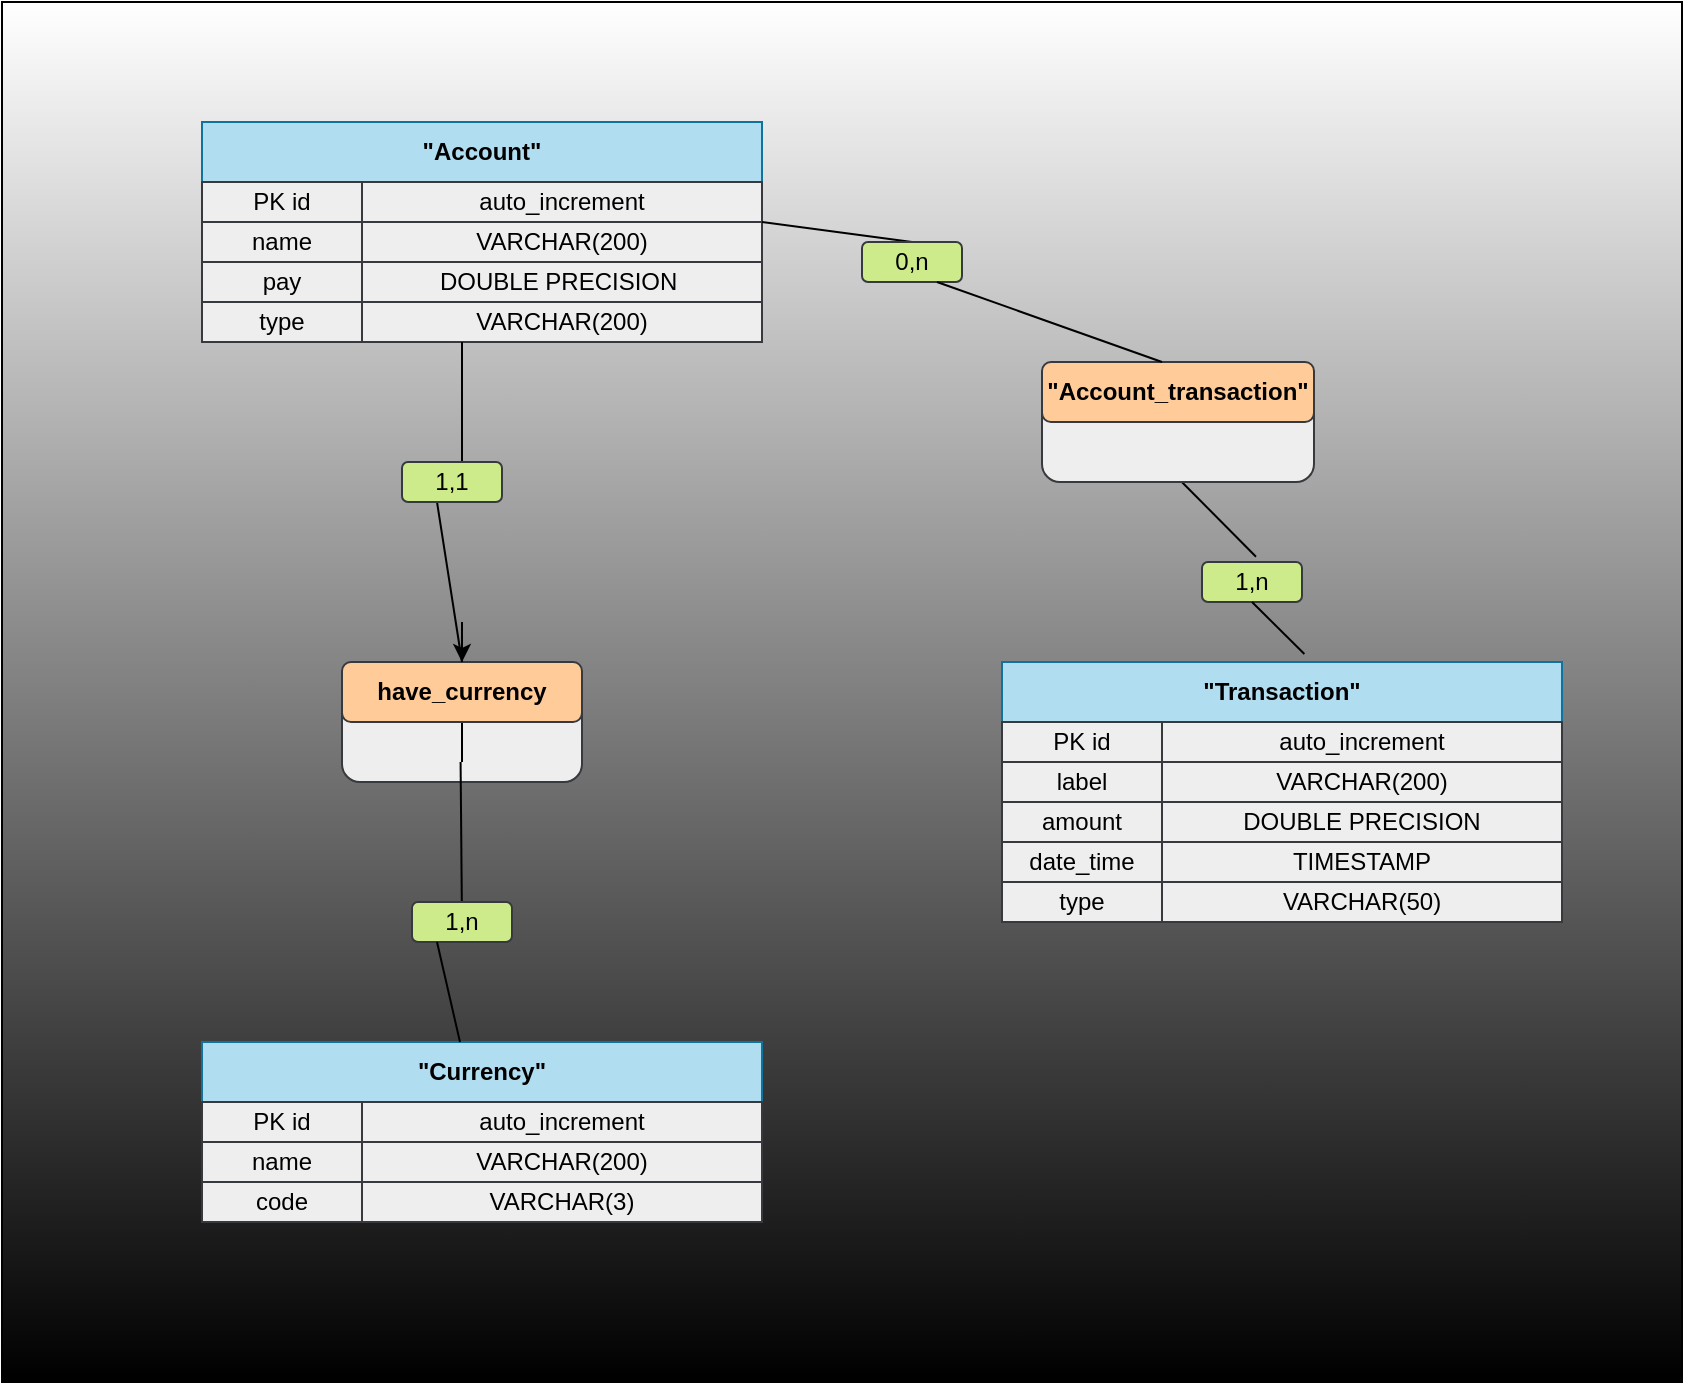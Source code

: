 <mxfile version="20.5.3" type="embed"><diagram id="klve4vLmoIl6vPzZLQtd" name="Page-1"><mxGraphModel dx="1546" dy="1586" grid="1" gridSize="10" guides="1" tooltips="1" connect="1" arrows="1" fold="1" page="1" pageScale="1" pageWidth="850" pageHeight="1100" math="0" shadow="0"><root><mxCell id="0"/><mxCell id="1" parent="0"/><mxCell id="75" value="&lt;span style=&quot;color: rgba(0, 0, 0, 0); font-family: monospace; font-size: 0px; text-align: start;&quot;&gt;%3CmxGraphModel%3E%3Croot%3E%3CmxCell%20id%3D%220%22%2F%3E%3CmxCell%20id%3D%221%22%20parent%3D%220%22%2F%3E%3CmxCell%20id%3D%222%22%20value%3D%22%22%20style%3D%22rounded%3D0%3BwhiteSpace%3Dwrap%3Bhtml%3D1%3B%22%20vertex%3D%221%22%20parent%3D%221%22%3E%3CmxGeometry%20x%3D%2290%22%20y%3D%22270%22%20width%3D%22160%22%20height%3D%22110%22%20as%3D%22geometry%22%2F%3E%3C%2FmxCell%3E%3CmxCell%20id%3D%223%22%20value%3D%22%26lt%3Bfont%20color%3D%26quot%3B%23000000%26quot%3B%26gt%3B%26lt%3Bb%26gt%3BAccount%26lt%3B%2Fb%26gt%3B%26lt%3B%2Ffont%26gt%3B%22%20style%3D%22rounded%3D0%3BwhiteSpace%3Dwrap%3Bhtml%3D1%3BfillColor%3D%23b1ddf0%3BstrokeColor%3D%2310739e%3B%22%20vertex%3D%221%22%20parent%3D%221%22%3E%3CmxGeometry%20x%3D%2290%22%20y%3D%22270%22%20width%3D%22280%22%20height%3D%2230%22%20as%3D%22geometry%22%2F%3E%3C%2FmxCell%3E%3CmxCell%20id%3D%224%22%20value%3D%22%22%20style%3D%22rounded%3D0%3BwhiteSpace%3Dwrap%3Bhtml%3D1%3BfontColor%3D%23000000%3B%22%20vertex%3D%221%22%20parent%3D%221%22%3E%3CmxGeometry%20x%3D%22170%22%20y%3D%22300%22%20width%3D%22200%22%20height%3D%2280%22%20as%3D%22geometry%22%2F%3E%3C%2FmxCell%3E%3CmxCell%20id%3D%225%22%20value%3D%22%26lt%3Bfont%20color%3D%26quot%3B%23000000%26quot%3B%26gt%3BPK%20id%26lt%3B%2Ffont%26gt%3B%22%20style%3D%22rounded%3D0%3BwhiteSpace%3Dwrap%3Bhtml%3D1%3BfillColor%3D%23eeeeee%3BstrokeColor%3D%2336393d%3B%22%20vertex%3D%221%22%20parent%3D%221%22%3E%3CmxGeometry%20x%3D%2290%22%20y%3D%22300%22%20width%3D%2280%22%20height%3D%2220%22%20as%3D%22geometry%22%2F%3E%3C%2FmxCell%3E%3CmxCell%20id%3D%226%22%20value%3D%22%26lt%3Bfont%20color%3D%26quot%3B%23000000%26quot%3B%26gt%3Bauto_increment%26lt%3B%2Ffont%26gt%3B%22%20style%3D%22rounded%3D0%3BwhiteSpace%3Dwrap%3Bhtml%3D1%3BfillColor%3D%23eeeeee%3BstrokeColor%3D%2336393d%3B%22%20vertex%3D%221%22%20parent%3D%221%22%3E%3CmxGeometry%20x%3D%22170%22%20y%3D%22300%22%20width%3D%22200%22%20height%3D%2220%22%20as%3D%22geometry%22%2F%3E%3C%2FmxCell%3E%3CmxCell%20id%3D%227%22%20value%3D%22%26lt%3Bfont%20color%3D%26quot%3B%23000000%26quot%3B%26gt%3Bname%26lt%3B%2Ffont%26gt%3B%22%20style%3D%22rounded%3D0%3BwhiteSpace%3Dwrap%3Bhtml%3D1%3BfillColor%3D%23eeeeee%3BstrokeColor%3D%2336393d%3B%22%20vertex%3D%221%22%20parent%3D%221%22%3E%3CmxGeometry%20x%3D%2290%22%20y%3D%22320%22%20width%3D%2280%22%20height%3D%2220%22%20as%3D%22geometry%22%2F%3E%3C%2FmxCell%3E%3CmxCell%20id%3D%228%22%20value%3D%22%26lt%3Bfont%20color%3D%26quot%3B%23000000%26quot%3B%26gt%3BVARCHAR(200)%26lt%3B%2Ffont%26gt%3B%22%20style%3D%22rounded%3D0%3BwhiteSpace%3Dwrap%3Bhtml%3D1%3BfillColor%3D%23eeeeee%3BstrokeColor%3D%2336393d%3B%22%20vertex%3D%221%22%20parent%3D%221%22%3E%3CmxGeometry%20x%3D%22170%22%20y%3D%22320%22%20width%3D%22200%22%20height%3D%2220%22%20as%3D%22geometry%22%2F%3E%3C%2FmxCell%3E%3CmxCell%20id%3D%229%22%20value%3D%22%26lt%3Bfont%20color%3D%26quot%3B%23000000%26quot%3B%26gt%3BDOUBLE%20PRECISION%26amp%3Bnbsp%3B%26lt%3B%2Ffont%26gt%3B%22%20style%3D%22rounded%3D0%3BwhiteSpace%3Dwrap%3Bhtml%3D1%3BfillColor%3D%23eeeeee%3BstrokeColor%3D%2336393d%3B%22%20vertex%3D%221%22%20parent%3D%221%22%3E%3CmxGeometry%20x%3D%22170%22%20y%3D%22340%22%20width%3D%22200%22%20height%3D%2220%22%20as%3D%22geometry%22%2F%3E%3C%2FmxCell%3E%3CmxCell%20id%3D%2210%22%20value%3D%22%26lt%3Bfont%20color%3D%26quot%3B%23000000%26quot%3B%26gt%3Bpay%26lt%3B%2Ffont%26gt%3B%22%20style%3D%22rounded%3D0%3BwhiteSpace%3Dwrap%3Bhtml%3D1%3BfillColor%3D%23eeeeee%3BstrokeColor%3D%2336393d%3B%22%20vertex%3D%221%22%20parent%3D%221%22%3E%3CmxGeometry%20x%3D%2290%22%20y%3D%22340%22%20width%3D%2280%22%20height%3D%2220%22%20as%3D%22geometry%22%2F%3E%3C%2FmxCell%3E%3CmxCell%20id%3D%2211%22%20value%3D%22%26lt%3Bfont%20color%3D%26quot%3B%23000000%26quot%3B%26gt%3Btype%26lt%3B%2Ffont%26gt%3B%22%20style%3D%22rounded%3D0%3BwhiteSpace%3Dwrap%3Bhtml%3D1%3BfillColor%3D%23eeeeee%3BstrokeColor%3D%2336393d%3B%22%20vertex%3D%221%22%20parent%3D%221%22%3E%3CmxGeometry%20x%3D%2290%22%20y%3D%22360%22%20width%3D%2280%22%20height%3D%2220%22%20as%3D%22geometry%22%2F%3E%3C%2FmxCell%3E%3CmxCell%20id%3D%2212%22%20value%3D%22%26lt%3Bfont%20color%3D%26quot%3B%23000000%26quot%3B%26gt%3BVARCHAR(200)%26lt%3B%2Ffont%26gt%3B%22%20style%3D%22rounded%3D0%3BwhiteSpace%3Dwrap%3Bhtml%3D1%3BfillColor%3D%23eeeeee%3BstrokeColor%3D%2336393d%3B%22%20vertex%3D%221%22%20parent%3D%221%22%3E%3CmxGeometry%20x%3D%22170%22%20y%3D%22360%22%20width%3D%22200%22%20height%3D%2220%22%20as%3D%22geometry%22%2F%3E%3C%2FmxCell%3E%3CmxCell%20id%3D%2213%22%20value%3D%22%22%20style%3D%22rounded%3D0%3BwhiteSpace%3Dwrap%3Bhtml%3D1%3B%22%20vertex%3D%221%22%20parent%3D%221%22%3E%3CmxGeometry%20x%3D%2290%22%20y%3D%22730%22%20width%3D%22160%22%20height%3D%2290%22%20as%3D%22geometry%22%2F%3E%3C%2FmxCell%3E%3CmxCell%20id%3D%2214%22%20value%3D%22%26lt%3Bfont%20color%3D%26quot%3B%23000000%26quot%3B%26gt%3B%26lt%3Bb%26gt%3Bcurrency%26lt%3B%2Fb%26gt%3B%26lt%3B%2Ffont%26gt%3B%22%20style%3D%22rounded%3D0%3BwhiteSpace%3Dwrap%3Bhtml%3D1%3BfillColor%3D%23b1ddf0%3BstrokeColor%3D%2310739e%3B%22%20vertex%3D%221%22%20parent%3D%221%22%3E%3CmxGeometry%20x%3D%2290%22%20y%3D%22730%22%20width%3D%22280%22%20height%3D%2230%22%20as%3D%22geometry%22%2F%3E%3C%2FmxCell%3E%3CmxCell%20id%3D%2215%22%20value%3D%22%22%20style%3D%22rounded%3D0%3BwhiteSpace%3Dwrap%3Bhtml%3D1%3BfontColor%3D%23000000%3B%22%20vertex%3D%221%22%20parent%3D%221%22%3E%3CmxGeometry%20x%3D%22170%22%20y%3D%22760%22%20width%3D%22200%22%20height%3D%2260%22%20as%3D%22geometry%22%2F%3E%3C%2FmxCell%3E%3CmxCell%20id%3D%2216%22%20value%3D%22%26lt%3Bfont%20color%3D%26quot%3B%23000000%26quot%3B%26gt%3BPK%20id%26lt%3B%2Ffont%26gt%3B%22%20style%3D%22rounded%3D0%3BwhiteSpace%3Dwrap%3Bhtml%3D1%3BfillColor%3D%23eeeeee%3BstrokeColor%3D%2336393d%3B%22%20vertex%3D%221%22%20parent%3D%221%22%3E%3CmxGeometry%20x%3D%2290%22%20y%3D%22760%22%20width%3D%2280%22%20height%3D%2220%22%20as%3D%22geometry%22%2F%3E%3C%2FmxCell%3E%3CmxCell%20id%3D%2217%22%20value%3D%22%26lt%3Bfont%20color%3D%26quot%3B%23000000%26quot%3B%26gt%3Bauto_increment%26lt%3B%2Ffont%26gt%3B%22%20style%3D%22rounded%3D0%3BwhiteSpace%3Dwrap%3Bhtml%3D1%3BfillColor%3D%23eeeeee%3BstrokeColor%3D%2336393d%3B%22%20vertex%3D%221%22%20parent%3D%221%22%3E%3CmxGeometry%20x%3D%22170%22%20y%3D%22760%22%20width%3D%22200%22%20height%3D%2220%22%20as%3D%22geometry%22%2F%3E%3C%2FmxCell%3E%3CmxCell%20id%3D%2218%22%20value%3D%22%26lt%3Bfont%20color%3D%26quot%3B%23000000%26quot%3B%26gt%3Bname%26lt%3B%2Ffont%26gt%3B%22%20style%3D%22rounded%3D0%3BwhiteSpace%3Dwrap%3Bhtml%3D1%3BfillColor%3D%23eeeeee%3BstrokeColor%3D%2336393d%3B%22%20vertex%3D%221%22%20parent%3D%221%22%3E%3CmxGeometry%20x%3D%2290%22%20y%3D%22780%22%20width%3D%2280%22%20height%3D%2220%22%20as%3D%22geometry%22%2F%3E%3C%2FmxCell%3E%3CmxCell%20id%3D%2219%22%20value%3D%22%26lt%3Bfont%20color%3D%26quot%3B%23000000%26quot%3B%26gt%3BVARCHAR(200)%26lt%3B%2Ffont%26gt%3B%22%20style%3D%22rounded%3D0%3BwhiteSpace%3Dwrap%3Bhtml%3D1%3BfillColor%3D%23eeeeee%3BstrokeColor%3D%2336393d%3B%22%20vertex%3D%221%22%20parent%3D%221%22%3E%3CmxGeometry%20x%3D%22170%22%20y%3D%22780%22%20width%3D%22200%22%20height%3D%2220%22%20as%3D%22geometry%22%2F%3E%3C%2FmxCell%3E%3CmxCell%20id%3D%2220%22%20value%3D%22%26lt%3Bfont%20color%3D%26quot%3B%23000000%26quot%3B%26gt%3BVARCHAR(200)%26lt%3B%2Ffont%26gt%3B%22%20style%3D%22rounded%3D0%3BwhiteSpace%3Dwrap%3Bhtml%3D1%3BfillColor%3D%23eeeeee%3BstrokeColor%3D%2336393d%3B%22%20vertex%3D%221%22%20parent%3D%221%22%3E%3CmxGeometry%20x%3D%22170%22%20y%3D%22800%22%20width%3D%22200%22%20height%3D%2220%22%20as%3D%22geometry%22%2F%3E%3C%2FmxCell%3E%3CmxCell%20id%3D%2221%22%20value%3D%22%26lt%3Bfont%20color%3D%26quot%3B%23000000%26quot%3B%26gt%3Bcode%26lt%3B%2Ffont%26gt%3B%22%20style%3D%22rounded%3D0%3BwhiteSpace%3Dwrap%3Bhtml%3D1%3BfillColor%3D%23eeeeee%3BstrokeColor%3D%2336393d%3B%22%20vertex%3D%221%22%20parent%3D%221%22%3E%3CmxGeometry%20x%3D%2290%22%20y%3D%22800%22%20width%3D%2280%22%20height%3D%2220%22%20as%3D%22geometry%22%2F%3E%3C%2FmxCell%3E%3CmxCell%20id%3D%2222%22%20value%3D%22%22%20style%3D%22rounded%3D0%3BwhiteSpace%3Dwrap%3Bhtml%3D1%3B%22%20vertex%3D%221%22%20parent%3D%221%22%3E%3CmxGeometry%20x%3D%22490%22%20y%3D%22540%22%20width%3D%22160%22%20height%3D%2290%22%20as%3D%22geometry%22%2F%3E%3C%2FmxCell%3E%3CmxCell%20id%3D%2223%22%20value%3D%22%26lt%3Bfont%20color%3D%26quot%3B%23000000%26quot%3B%26gt%3B%26lt%3Bb%26gt%3Btransaction%26lt%3B%2Fb%26gt%3B%26lt%3B%2Ffont%26gt%3B%22%20style%3D%22rounded%3D0%3BwhiteSpace%3Dwrap%3Bhtml%3D1%3BfillColor%3D%23b1ddf0%3BstrokeColor%3D%2310739e%3B%22%20vertex%3D%221%22%20parent%3D%221%22%3E%3CmxGeometry%20x%3D%22490%22%20y%3D%22540%22%20width%3D%22280%22%20height%3D%2230%22%20as%3D%22geometry%22%2F%3E%3C%2FmxCell%3E%3CmxCell%20id%3D%2224%22%20value%3D%22%22%20style%3D%22rounded%3D0%3BwhiteSpace%3Dwrap%3Bhtml%3D1%3BfontColor%3D%23000000%3B%22%20vertex%3D%221%22%20parent%3D%221%22%3E%3CmxGeometry%20x%3D%22570%22%20y%3D%22570%22%20width%3D%22200%22%20height%3D%2260%22%20as%3D%22geometry%22%2F%3E%3C%2FmxCell%3E%3CmxCell%20id%3D%2225%22%20value%3D%22%26lt%3Bfont%20color%3D%26quot%3B%23000000%26quot%3B%26gt%3BPK%20id%26lt%3B%2Ffont%26gt%3B%22%20style%3D%22rounded%3D0%3BwhiteSpace%3Dwrap%3Bhtml%3D1%3BfillColor%3D%23eeeeee%3BstrokeColor%3D%2336393d%3B%22%20vertex%3D%221%22%20parent%3D%221%22%3E%3CmxGeometry%20x%3D%22490%22%20y%3D%22570%22%20width%3D%2280%22%20height%3D%2220%22%20as%3D%22geometry%22%2F%3E%3C%2FmxCell%3E%3CmxCell%20id%3D%2226%22%20value%3D%22%26lt%3Bfont%20color%3D%26quot%3B%23000000%26quot%3B%26gt%3Bauto_increment%26lt%3B%2Ffont%26gt%3B%22%20style%3D%22rounded%3D0%3BwhiteSpace%3Dwrap%3Bhtml%3D1%3BfillColor%3D%23eeeeee%3BstrokeColor%3D%2336393d%3B%22%20vertex%3D%221%22%20parent%3D%221%22%3E%3CmxGeometry%20x%3D%22570%22%20y%3D%22570%22%20width%3D%22200%22%20height%3D%2220%22%20as%3D%22geometry%22%2F%3E%3C%2FmxCell%3E%3CmxCell%20id%3D%2227%22%20value%3D%22%26lt%3Bfont%20color%3D%26quot%3B%23000000%26quot%3B%26gt%3Blabel%26lt%3B%2Ffont%26gt%3B%22%20style%3D%22rounded%3D0%3BwhiteSpace%3Dwrap%3Bhtml%3D1%3BfillColor%3D%23eeeeee%3BstrokeColor%3D%2336393d%3B%22%20vertex%3D%221%22%20parent%3D%221%22%3E%3CmxGeometry%20x%3D%22490%22%20y%3D%22590%22%20width%3D%2280%22%20height%3D%2220%22%20as%3D%22geometry%22%2F%3E%3C%2FmxCell%3E%3CmxCell%20id%3D%2228%22%20value%3D%22%26lt%3Bfont%20color%3D%26quot%3B%23000000%26quot%3B%26gt%3BVARCHAR(200)%26lt%3B%2Ffont%26gt%3B%22%20style%3D%22rounded%3D0%3BwhiteSpace%3Dwrap%3Bhtml%3D1%3BfillColor%3D%23eeeeee%3BstrokeColor%3D%2336393d%3B%22%20vertex%3D%221%22%20parent%3D%221%22%3E%3CmxGeometry%20x%3D%22570%22%20y%3D%22590%22%20width%3D%22200%22%20height%3D%2220%22%20as%3D%22geometry%22%2F%3E%3C%2FmxCell%3E%3CmxCell%20id%3D%2229%22%20value%3D%22%26lt%3Bfont%20color%3D%26quot%3B%23000000%26quot%3B%26gt%3BDOUBLE%20PRECISION%26lt%3B%2Ffont%26gt%3B%22%20style%3D%22rounded%3D0%3BwhiteSpace%3Dwrap%3Bhtml%3D1%3BfillColor%3D%23eeeeee%3BstrokeColor%3D%2336393d%3B%22%20vertex%3D%221%22%20parent%3D%221%22%3E%3CmxGeometry%20x%3D%22570%22%20y%3D%22610%22%20width%3D%22200%22%20height%3D%2220%22%20as%3D%22geometry%22%2F%3E%3C%2FmxCell%3E%3CmxCell%20id%3D%2230%22%20value%3D%22%26lt%3Bfont%20color%3D%26quot%3B%23000000%26quot%3B%26gt%3Bamount%26lt%3B%2Ffont%26gt%3B%22%20style%3D%22rounded%3D0%3BwhiteSpace%3Dwrap%3Bhtml%3D1%3BfillColor%3D%23eeeeee%3BstrokeColor%3D%2336393d%3B%22%20vertex%3D%221%22%20parent%3D%221%22%3E%3CmxGeometry%20x%3D%22490%22%20y%3D%22610%22%20width%3D%2280%22%20height%3D%2220%22%20as%3D%22geometry%22%2F%3E%3C%2FmxCell%3E%3CmxCell%20id%3D%2231%22%20value%3D%22%26lt%3Bfont%20color%3D%26quot%3B%23000000%26quot%3B%26gt%3Bdate%26lt%3B%2Ffont%26gt%3B%22%20style%3D%22rounded%3D0%3BwhiteSpace%3Dwrap%3Bhtml%3D1%3BfillColor%3D%23eeeeee%3BstrokeColor%3D%2336393d%3B%22%20vertex%3D%221%22%20parent%3D%221%22%3E%3CmxGeometry%20x%3D%22490%22%20y%3D%22630%22%20width%3D%2280%22%20height%3D%2220%22%20as%3D%22geometry%22%2F%3E%3C%2FmxCell%3E%3CmxCell%20id%3D%2232%22%20value%3D%22%26lt%3Bfont%20color%3D%26quot%3B%23000000%26quot%3B%26gt%3BTIMESTAMP%26lt%3B%2Ffont%26gt%3B%22%20style%3D%22rounded%3D0%3BwhiteSpace%3Dwrap%3Bhtml%3D1%3BfillColor%3D%23eeeeee%3BstrokeColor%3D%2336393d%3B%22%20vertex%3D%221%22%20parent%3D%221%22%3E%3CmxGeometry%20x%3D%22570%22%20y%3D%22630%22%20width%3D%22200%22%20height%3D%2220%22%20as%3D%22geometry%22%2F%3E%3C%2FmxCell%3E%3CmxCell%20id%3D%2233%22%20value%3D%22%26lt%3Bfont%20color%3D%26quot%3B%23000000%26quot%3B%26gt%3Btype%26lt%3B%2Ffont%26gt%3B%22%20style%3D%22rounded%3D0%3BwhiteSpace%3Dwrap%3Bhtml%3D1%3BfillColor%3D%23eeeeee%3BstrokeColor%3D%2336393d%3B%22%20vertex%3D%221%22%20parent%3D%221%22%3E%3CmxGeometry%20x%3D%22490%22%20y%3D%22650%22%20width%3D%2280%22%20height%3D%2220%22%20as%3D%22geometry%22%2F%3E%3C%2FmxCell%3E%3CmxCell%20id%3D%2234%22%20value%3D%22%26lt%3Bfont%20color%3D%26quot%3B%23000000%26quot%3B%26gt%3BVARCHAR(50)%26lt%3B%2Ffont%26gt%3B%22%20style%3D%22rounded%3D0%3BwhiteSpace%3Dwrap%3Bhtml%3D1%3BfillColor%3D%23eeeeee%3BstrokeColor%3D%2336393d%3B%22%20vertex%3D%221%22%20parent%3D%221%22%3E%3CmxGeometry%20x%3D%22570%22%20y%3D%22650%22%20width%3D%22200%22%20height%3D%2220%22%20as%3D%22geometry%22%2F%3E%3C%2FmxCell%3E%3CmxCell%20id%3D%2235%22%20value%3D%22%22%20style%3D%22rounded%3D1%3BwhiteSpace%3Dwrap%3Bhtml%3D1%3BfillColor%3D%23eeeeee%3BstrokeColor%3D%2336393d%3B%22%20vertex%3D%221%22%20parent%3D%221%22%3E%3CmxGeometry%20x%3D%22160%22%20y%3D%22540%22%20width%3D%22120%22%20height%3D%2260%22%20as%3D%22geometry%22%2F%3E%3C%2FmxCell%3E%3CmxCell%20id%3D%2236%22%20style%3D%22edgeStyle%3DorthogonalEdgeStyle%3Brounded%3D0%3BorthogonalLoop%3D1%3BjettySize%3Dauto%3Bhtml%3D1%3BfontColor%3D%23000000%3B%22%20edge%3D%221%22%20source%3D%2237%22%20target%3D%2235%22%20parent%3D%221%22%3E%3CmxGeometry%20relative%3D%221%22%20as%3D%22geometry%22%2F%3E%3C%2FmxCell%3E%3CmxCell%20id%3D%2237%22%20value%3D%22%26lt%3Bfont%20color%3D%26quot%3B%23000000%26quot%3B%26gt%3B%26lt%3Bb%26gt%3Bhave_currency%26lt%3B%2Fb%26gt%3B%26lt%3B%2Ffont%26gt%3B%22%20style%3D%22rounded%3D1%3BwhiteSpace%3Dwrap%3Bhtml%3D1%3BfillColor%3D%23ffcc99%3BstrokeColor%3D%2336393d%3B%22%20vertex%3D%221%22%20parent%3D%221%22%3E%3CmxGeometry%20x%3D%22160%22%20y%3D%22540%22%20width%3D%22120%22%20height%3D%2230%22%20as%3D%22geometry%22%2F%3E%3C%2FmxCell%3E%3CmxCell%20id%3D%2238%22%20value%3D%22%22%20style%3D%22endArrow%3Dnone%3Bhtml%3D1%3Brounded%3D0%3BfontColor%3D%23000000%3BentryX%3D0.25%3BentryY%3D1%3BentryDx%3D0%3BentryDy%3D0%3BexitX%3D0.5%3BexitY%3D0%3BexitDx%3D0%3BexitDy%3D0%3BstartArrow%3Dnone%3B%22%20edge%3D%221%22%20target%3D%2212%22%20parent%3D%221%22%3E%3CmxGeometry%20width%3D%2250%22%20height%3D%2250%22%20relative%3D%221%22%20as%3D%22geometry%22%3E%3CmxPoint%20x%3D%22220%22%20y%3D%22440%22%20as%3D%22sourcePoint%22%2F%3E%3CmxPoint%20x%3D%22450%22%20y%3D%22540%22%20as%3D%22targetPoint%22%2F%3E%3C%2FmxGeometry%3E%3C%2FmxCell%3E%3CmxCell%20id%3D%2239%22%20value%3D%22%22%20style%3D%22endArrow%3Dnone%3Bhtml%3D1%3Brounded%3D0%3BfontColor%3D%23000000%3BentryX%3D0.25%3BentryY%3D1%3BentryDx%3D0%3BentryDy%3D0%3BstartArrow%3Dnone%3B%22%20edge%3D%221%22%20source%3D%2250%22%20parent%3D%221%22%3E%3CmxGeometry%20width%3D%2250%22%20height%3D%2250%22%20relative%3D%221%22%20as%3D%22geometry%22%3E%3CmxPoint%20x%3D%22219%22%20y%3D%22730%22%20as%3D%22sourcePoint%22%2F%3E%3CmxPoint%20x%3D%22219.29%22%20y%3D%22590%22%20as%3D%22targetPoint%22%2F%3E%3C%2FmxGeometry%3E%3C%2FmxCell%3E%3CmxCell%20id%3D%2240%22%20value%3D%22%22%20style%3D%22endArrow%3Dnone%3Bhtml%3D1%3Brounded%3D0%3BfontColor%3D%23000000%3BentryX%3D1%3BentryY%3D0%3BentryDx%3D0%3BentryDy%3D0%3BexitX%3D0.5%3BexitY%3D0%3BexitDx%3D0%3BexitDy%3D0%3BstartArrow%3Dnone%3B%22%20edge%3D%221%22%20source%3D%2244%22%20target%3D%228%22%20parent%3D%221%22%3E%3CmxGeometry%20width%3D%2250%22%20height%3D%2250%22%20relative%3D%221%22%20as%3D%22geometry%22%3E%3CmxPoint%20x%3D%22570%22%20y%3D%22390%22%20as%3D%22sourcePoint%22%2F%3E%3CmxPoint%20x%3D%22240%22%20y%3D%22400%22%20as%3D%22targetPoint%22%2F%3E%3C%2FmxGeometry%3E%3C%2FmxCell%3E%3CmxCell%20id%3D%2241%22%20value%3D%22%22%20style%3D%22endArrow%3Dnone%3Bhtml%3D1%3Brounded%3D0%3BfontColor%3D%23000000%3BentryX%3D0.5%3BentryY%3D1%3BentryDx%3D0%3BentryDy%3D0%3BexitX%3D0.54%3BexitY%3D-0.133%3BexitDx%3D0%3BexitDy%3D0%3BexitPerimeter%3D0%3BstartArrow%3Dnone%3B%22%20edge%3D%221%22%20source%3D%2246%22%20parent%3D%221%22%3E%3CmxGeometry%20width%3D%2250%22%20height%3D%2250%22%20relative%3D%221%22%20as%3D%22geometry%22%3E%3CmxPoint%20x%3D%22250%22%20y%3D%22570%22%20as%3D%22sourcePoint%22%2F%3E%3CmxPoint%20x%3D%22570%22%20y%3D%22440%22%20as%3D%22targetPoint%22%2F%3E%3C%2FmxGeometry%3E%3C%2FmxCell%3E%3CmxCell%20id%3D%2242%22%20value%3D%22%22%20style%3D%22rounded%3D1%3BwhiteSpace%3Dwrap%3Bhtml%3D1%3BfillColor%3D%23eeeeee%3BstrokeColor%3D%2336393d%3B%22%20vertex%3D%221%22%20parent%3D%221%22%3E%3CmxGeometry%20x%3D%22510%22%20y%3D%22390%22%20width%3D%22120%22%20height%3D%2260%22%20as%3D%22geometry%22%2F%3E%3C%2FmxCell%3E%3CmxCell%20id%3D%2243%22%20value%3D%22%26lt%3Bfont%20color%3D%26quot%3B%23000000%26quot%3B%26gt%3B%26lt%3Bb%26gt%3Bdo_transaction%26lt%3B%2Fb%26gt%3B%26lt%3B%2Ffont%26gt%3B%22%20style%3D%22rounded%3D1%3BwhiteSpace%3Dwrap%3Bhtml%3D1%3BfillColor%3D%23ffcc99%3BstrokeColor%3D%2336393d%3B%22%20vertex%3D%221%22%20parent%3D%221%22%3E%3CmxGeometry%20x%3D%22510%22%20y%3D%22390%22%20width%3D%22120%22%20height%3D%2230%22%20as%3D%22geometry%22%2F%3E%3C%2FmxCell%3E%3CmxCell%20id%3D%2244%22%20value%3D%22%26lt%3Bfont%20color%3D%26quot%3B%23000000%26quot%3B%26gt%3B0%2Cn%26lt%3B%2Ffont%26gt%3B%22%20style%3D%22rounded%3D1%3BwhiteSpace%3Dwrap%3Bhtml%3D1%3BfillColor%3D%23cdeb8b%3BstrokeColor%3D%2336393d%3B%22%20vertex%3D%221%22%20parent%3D%221%22%3E%3CmxGeometry%20x%3D%22420%22%20y%3D%22330%22%20width%3D%2250%22%20height%3D%2220%22%20as%3D%22geometry%22%2F%3E%3C%2FmxCell%3E%3CmxCell%20id%3D%2245%22%20value%3D%22%22%20style%3D%22endArrow%3Dnone%3Bhtml%3D1%3Brounded%3D0%3BfontColor%3D%23000000%3BentryX%3D0.75%3BentryY%3D1%3BentryDx%3D0%3BentryDy%3D0%3BexitX%3D0.5%3BexitY%3D0%3BexitDx%3D0%3BexitDy%3D0%3B%22%20edge%3D%221%22%20target%3D%2244%22%20parent%3D%221%22%3E%3CmxGeometry%20width%3D%2250%22%20height%3D%2250%22%20relative%3D%221%22%20as%3D%22geometry%22%3E%3CmxPoint%20x%3D%22570%22%20y%3D%22390%22%20as%3D%22sourcePoint%22%2F%3E%3CmxPoint%20x%3D%22370%22%20y%3D%22320%22%20as%3D%22targetPoint%22%2F%3E%3C%2FmxGeometry%3E%3C%2FmxCell%3E%3CmxCell%20id%3D%2246%22%20value%3D%22%26lt%3Bfont%20color%3D%26quot%3B%23000000%26quot%3B%26gt%3B1%2Cn%26lt%3B%2Ffont%26gt%3B%22%20style%3D%22rounded%3D1%3BwhiteSpace%3Dwrap%3Bhtml%3D1%3BfillColor%3D%23cdeb8b%3BstrokeColor%3D%2336393d%3B%22%20vertex%3D%221%22%20parent%3D%221%22%3E%3CmxGeometry%20x%3D%22590%22%20y%3D%22490%22%20width%3D%2250%22%20height%3D%2220%22%20as%3D%22geometry%22%2F%3E%3C%2FmxCell%3E%3CmxCell%20id%3D%2247%22%20value%3D%22%22%20style%3D%22endArrow%3Dnone%3Bhtml%3D1%3Brounded%3D0%3BfontColor%3D%23000000%3BentryX%3D0.5%3BentryY%3D1%3BentryDx%3D0%3BentryDy%3D0%3BexitX%3D0.54%3BexitY%3D-0.133%3BexitDx%3D0%3BexitDy%3D0%3BexitPerimeter%3D0%3B%22%20edge%3D%221%22%20source%3D%2223%22%20target%3D%2246%22%20parent%3D%221%22%3E%3CmxGeometry%20width%3D%2250%22%20height%3D%2250%22%20relative%3D%221%22%20as%3D%22geometry%22%3E%3CmxPoint%20x%3D%22641.2%22%20y%3D%22536.01%22%20as%3D%22sourcePoint%22%2F%3E%3CmxPoint%20x%3D%22570%22%20y%3D%22440%22%20as%3D%22targetPoint%22%2F%3E%3C%2FmxGeometry%3E%3C%2FmxCell%3E%3CmxCell%20id%3D%2248%22%20value%3D%22%22%20style%3D%22endArrow%3Dnone%3Bhtml%3D1%3Brounded%3D0%3BfontColor%3D%23000000%3BentryX%3D0.25%3BentryY%3D1%3BentryDx%3D0%3BentryDy%3D0%3BexitX%3D0.5%3BexitY%3D0%3BexitDx%3D0%3BexitDy%3D0%3B%22%20edge%3D%221%22%20source%3D%2237%22%20parent%3D%221%22%3E%3CmxGeometry%20width%3D%2250%22%20height%3D%2250%22%20relative%3D%221%22%20as%3D%22geometry%22%3E%3CmxPoint%20x%3D%22220%22%20y%3D%22540%22%20as%3D%22sourcePoint%22%2F%3E%3CmxPoint%20x%3D%22207.5%22%20y%3D%22460%22%20as%3D%22targetPoint%22%2F%3E%3C%2FmxGeometry%3E%3C%2FmxCell%3E%3CmxCell%20id%3D%2249%22%20value%3D%22%26lt%3Bfont%20color%3D%26quot%3B%23000000%26quot%3B%26gt%3B1%2C1%26lt%3B%2Ffont%26gt%3B%22%20style%3D%22rounded%3D1%3BwhiteSpace%3Dwrap%3Bhtml%3D1%3BfillColor%3D%23cdeb8b%3BstrokeColor%3D%2336393d%3B%22%20vertex%3D%221%22%20parent%3D%221%22%3E%3CmxGeometry%20x%3D%22190%22%20y%3D%22440%22%20width%3D%2250%22%20height%3D%2220%22%20as%3D%22geometry%22%2F%3E%3C%2FmxCell%3E%3CmxCell%20id%3D%2250%22%20value%3D%22%26lt%3Bfont%20color%3D%26quot%3B%23000000%26quot%3B%26gt%3B1%2Cn%26lt%3B%2Ffont%26gt%3B%22%20style%3D%22rounded%3D1%3BwhiteSpace%3Dwrap%3Bhtml%3D1%3BfillColor%3D%23cdeb8b%3BstrokeColor%3D%2336393d%3B%22%20vertex%3D%221%22%20parent%3D%221%22%3E%3CmxGeometry%20x%3D%22195%22%20y%3D%22660%22%20width%3D%2250%22%20height%3D%2220%22%20as%3D%22geometry%22%2F%3E%3C%2FmxCell%3E%3CmxCell%20id%3D%2251%22%20value%3D%22%22%20style%3D%22endArrow%3Dnone%3Bhtml%3D1%3Brounded%3D0%3BfontColor%3D%23000000%3BentryX%3D0.25%3BentryY%3D1%3BentryDx%3D0%3BentryDy%3D0%3B%22%20edge%3D%221%22%20target%3D%2250%22%20parent%3D%221%22%3E%3CmxGeometry%20width%3D%2250%22%20height%3D%2250%22%20relative%3D%221%22%20as%3D%22geometry%22%3E%3CmxPoint%20x%3D%22219%22%20y%3D%22730%22%20as%3D%22sourcePoint%22%2F%3E%3CmxPoint%20x%3D%22219.29%22%20y%3D%22590%22%20as%3D%22targetPoint%22%2F%3E%3C%2FmxGeometry%3E%3C%2FmxCell%3E%3C%2Froot%3E%3C%2FmxGraphModel%3E&lt;/span&gt;" style="rounded=0;whiteSpace=wrap;html=1;fontColor=#000000;gradientColor=default;" parent="1" vertex="1"><mxGeometry x="-836" y="-1010" width="840" height="690" as="geometry"/></mxCell><mxCell id="76" value="" style="rounded=0;whiteSpace=wrap;html=1;" parent="1" vertex="1"><mxGeometry x="-736" y="-950" width="160" height="110" as="geometry"/></mxCell><mxCell id="77" value="&lt;font color=&quot;#000000&quot;&gt;&lt;b&gt;&quot;Account&quot;&lt;/b&gt;&lt;/font&gt;" style="rounded=0;whiteSpace=wrap;html=1;fillColor=#b1ddf0;strokeColor=#10739e;" parent="1" vertex="1"><mxGeometry x="-736" y="-950" width="280" height="30" as="geometry"/></mxCell><mxCell id="78" value="" style="rounded=0;whiteSpace=wrap;html=1;fontColor=#000000;" parent="1" vertex="1"><mxGeometry x="-656" y="-920" width="200" height="80" as="geometry"/></mxCell><mxCell id="79" value="&lt;font color=&quot;#000000&quot;&gt;PK id&lt;/font&gt;" style="rounded=0;whiteSpace=wrap;html=1;fillColor=#eeeeee;strokeColor=#36393d;" parent="1" vertex="1"><mxGeometry x="-736" y="-920" width="80" height="20" as="geometry"/></mxCell><mxCell id="80" value="&lt;font color=&quot;#000000&quot;&gt;auto_increment&lt;/font&gt;" style="rounded=0;whiteSpace=wrap;html=1;fillColor=#eeeeee;strokeColor=#36393d;" parent="1" vertex="1"><mxGeometry x="-656" y="-920" width="200" height="20" as="geometry"/></mxCell><mxCell id="81" value="&lt;font color=&quot;#000000&quot;&gt;name&lt;/font&gt;" style="rounded=0;whiteSpace=wrap;html=1;fillColor=#eeeeee;strokeColor=#36393d;" parent="1" vertex="1"><mxGeometry x="-736" y="-900" width="80" height="20" as="geometry"/></mxCell><mxCell id="82" value="&lt;font color=&quot;#000000&quot;&gt;VARCHAR(200)&lt;/font&gt;" style="rounded=0;whiteSpace=wrap;html=1;fillColor=#eeeeee;strokeColor=#36393d;" parent="1" vertex="1"><mxGeometry x="-656" y="-900" width="200" height="20" as="geometry"/></mxCell><mxCell id="83" value="&lt;font color=&quot;#000000&quot;&gt;DOUBLE PRECISION&amp;nbsp;&lt;/font&gt;" style="rounded=0;whiteSpace=wrap;html=1;fillColor=#eeeeee;strokeColor=#36393d;" parent="1" vertex="1"><mxGeometry x="-656" y="-880" width="200" height="20" as="geometry"/></mxCell><mxCell id="84" value="&lt;font color=&quot;#000000&quot;&gt;pay&lt;/font&gt;" style="rounded=0;whiteSpace=wrap;html=1;fillColor=#eeeeee;strokeColor=#36393d;" parent="1" vertex="1"><mxGeometry x="-736" y="-880" width="80" height="20" as="geometry"/></mxCell><mxCell id="85" value="&lt;font color=&quot;#000000&quot;&gt;type&lt;/font&gt;" style="rounded=0;whiteSpace=wrap;html=1;fillColor=#eeeeee;strokeColor=#36393d;" parent="1" vertex="1"><mxGeometry x="-736" y="-860" width="80" height="20" as="geometry"/></mxCell><mxCell id="86" value="&lt;font color=&quot;#000000&quot;&gt;VARCHAR(200)&lt;/font&gt;" style="rounded=0;whiteSpace=wrap;html=1;fillColor=#eeeeee;strokeColor=#36393d;" parent="1" vertex="1"><mxGeometry x="-656" y="-860" width="200" height="20" as="geometry"/></mxCell><mxCell id="87" value="" style="rounded=0;whiteSpace=wrap;html=1;" parent="1" vertex="1"><mxGeometry x="-736" y="-490" width="160" height="90" as="geometry"/></mxCell><mxCell id="88" value="&lt;font color=&quot;#000000&quot;&gt;&lt;b&gt;&quot;Currency&quot;&lt;/b&gt;&lt;/font&gt;" style="rounded=0;whiteSpace=wrap;html=1;fillColor=#b1ddf0;strokeColor=#10739e;" parent="1" vertex="1"><mxGeometry x="-736" y="-490" width="280" height="30" as="geometry"/></mxCell><mxCell id="89" value="" style="rounded=0;whiteSpace=wrap;html=1;fontColor=#000000;" parent="1" vertex="1"><mxGeometry x="-656" y="-460" width="200" height="60" as="geometry"/></mxCell><mxCell id="90" value="&lt;font color=&quot;#000000&quot;&gt;PK id&lt;/font&gt;" style="rounded=0;whiteSpace=wrap;html=1;fillColor=#eeeeee;strokeColor=#36393d;" parent="1" vertex="1"><mxGeometry x="-736" y="-460" width="80" height="20" as="geometry"/></mxCell><mxCell id="91" value="&lt;font color=&quot;#000000&quot;&gt;auto_increment&lt;/font&gt;" style="rounded=0;whiteSpace=wrap;html=1;fillColor=#eeeeee;strokeColor=#36393d;" parent="1" vertex="1"><mxGeometry x="-656" y="-460" width="200" height="20" as="geometry"/></mxCell><mxCell id="92" value="&lt;font color=&quot;#000000&quot;&gt;name&lt;/font&gt;" style="rounded=0;whiteSpace=wrap;html=1;fillColor=#eeeeee;strokeColor=#36393d;" parent="1" vertex="1"><mxGeometry x="-736" y="-440" width="80" height="20" as="geometry"/></mxCell><mxCell id="93" value="&lt;font color=&quot;#000000&quot;&gt;VARCHAR(200)&lt;/font&gt;" style="rounded=0;whiteSpace=wrap;html=1;fillColor=#eeeeee;strokeColor=#36393d;" parent="1" vertex="1"><mxGeometry x="-656" y="-440" width="200" height="20" as="geometry"/></mxCell><mxCell id="94" value="&lt;font color=&quot;#000000&quot;&gt;VARCHAR(3)&lt;/font&gt;" style="rounded=0;whiteSpace=wrap;html=1;fillColor=#eeeeee;strokeColor=#36393d;" parent="1" vertex="1"><mxGeometry x="-656" y="-420" width="200" height="20" as="geometry"/></mxCell><mxCell id="95" value="&lt;font color=&quot;#000000&quot;&gt;code&lt;/font&gt;" style="rounded=0;whiteSpace=wrap;html=1;fillColor=#eeeeee;strokeColor=#36393d;" parent="1" vertex="1"><mxGeometry x="-736" y="-420" width="80" height="20" as="geometry"/></mxCell><mxCell id="96" value="" style="rounded=0;whiteSpace=wrap;html=1;" parent="1" vertex="1"><mxGeometry x="-336" y="-680" width="160" height="90" as="geometry"/></mxCell><mxCell id="97" value="&lt;font color=&quot;#000000&quot;&gt;&lt;b&gt;&quot;Transaction&quot;&lt;/b&gt;&lt;/font&gt;" style="rounded=0;whiteSpace=wrap;html=1;fillColor=#b1ddf0;strokeColor=#10739e;" parent="1" vertex="1"><mxGeometry x="-336" y="-680" width="280" height="30" as="geometry"/></mxCell><mxCell id="98" value="" style="rounded=0;whiteSpace=wrap;html=1;fontColor=#000000;" parent="1" vertex="1"><mxGeometry x="-256" y="-650" width="200" height="60" as="geometry"/></mxCell><mxCell id="99" value="&lt;font color=&quot;#000000&quot;&gt;PK id&lt;/font&gt;" style="rounded=0;whiteSpace=wrap;html=1;fillColor=#eeeeee;strokeColor=#36393d;" parent="1" vertex="1"><mxGeometry x="-336" y="-650" width="80" height="20" as="geometry"/></mxCell><mxCell id="100" value="&lt;font color=&quot;#000000&quot;&gt;auto_increment&lt;/font&gt;" style="rounded=0;whiteSpace=wrap;html=1;fillColor=#eeeeee;strokeColor=#36393d;" parent="1" vertex="1"><mxGeometry x="-256" y="-650" width="200" height="20" as="geometry"/></mxCell><mxCell id="101" value="&lt;font color=&quot;#000000&quot;&gt;label&lt;/font&gt;" style="rounded=0;whiteSpace=wrap;html=1;fillColor=#eeeeee;strokeColor=#36393d;" parent="1" vertex="1"><mxGeometry x="-336" y="-630" width="80" height="20" as="geometry"/></mxCell><mxCell id="102" value="&lt;font color=&quot;#000000&quot;&gt;VARCHAR(200)&lt;/font&gt;" style="rounded=0;whiteSpace=wrap;html=1;fillColor=#eeeeee;strokeColor=#36393d;" parent="1" vertex="1"><mxGeometry x="-256" y="-630" width="200" height="20" as="geometry"/></mxCell><mxCell id="103" value="&lt;font color=&quot;#000000&quot;&gt;DOUBLE PRECISION&lt;/font&gt;" style="rounded=0;whiteSpace=wrap;html=1;fillColor=#eeeeee;strokeColor=#36393d;" parent="1" vertex="1"><mxGeometry x="-256" y="-610" width="200" height="20" as="geometry"/></mxCell><mxCell id="104" value="&lt;font color=&quot;#000000&quot;&gt;amount&lt;/font&gt;" style="rounded=0;whiteSpace=wrap;html=1;fillColor=#eeeeee;strokeColor=#36393d;" parent="1" vertex="1"><mxGeometry x="-336" y="-610" width="80" height="20" as="geometry"/></mxCell><mxCell id="105" value="&lt;font color=&quot;#000000&quot;&gt;date_time&lt;/font&gt;" style="rounded=0;whiteSpace=wrap;html=1;fillColor=#eeeeee;strokeColor=#36393d;" parent="1" vertex="1"><mxGeometry x="-336" y="-590" width="80" height="20" as="geometry"/></mxCell><mxCell id="106" value="&lt;font color=&quot;#000000&quot;&gt;TIMESTAMP&lt;/font&gt;" style="rounded=0;whiteSpace=wrap;html=1;fillColor=#eeeeee;strokeColor=#36393d;" parent="1" vertex="1"><mxGeometry x="-256" y="-590" width="200" height="20" as="geometry"/></mxCell><mxCell id="107" value="&lt;font color=&quot;#000000&quot;&gt;type&lt;/font&gt;" style="rounded=0;whiteSpace=wrap;html=1;fillColor=#eeeeee;strokeColor=#36393d;" parent="1" vertex="1"><mxGeometry x="-336" y="-570" width="80" height="20" as="geometry"/></mxCell><mxCell id="108" value="&lt;font color=&quot;#000000&quot;&gt;VARCHAR(50)&lt;/font&gt;" style="rounded=0;whiteSpace=wrap;html=1;fillColor=#eeeeee;strokeColor=#36393d;" parent="1" vertex="1"><mxGeometry x="-256" y="-570" width="200" height="20" as="geometry"/></mxCell><mxCell id="109" value="" style="rounded=1;whiteSpace=wrap;html=1;fillColor=#eeeeee;strokeColor=#36393d;" parent="1" vertex="1"><mxGeometry x="-666" y="-680" width="120" height="60" as="geometry"/></mxCell><mxCell id="110" style="edgeStyle=orthogonalEdgeStyle;rounded=0;orthogonalLoop=1;jettySize=auto;html=1;fontColor=#000000;" parent="1" source="111" target="109" edge="1"><mxGeometry relative="1" as="geometry"/></mxCell><mxCell id="111" value="&lt;font color=&quot;#000000&quot;&gt;&lt;b&gt;have_currency&lt;/b&gt;&lt;/font&gt;" style="rounded=1;whiteSpace=wrap;html=1;fillColor=#ffcc99;strokeColor=#36393d;" parent="1" vertex="1"><mxGeometry x="-666" y="-680" width="120" height="30" as="geometry"/></mxCell><mxCell id="112" value="" style="endArrow=none;html=1;rounded=0;fontColor=#000000;entryX=0.25;entryY=1;entryDx=0;entryDy=0;exitX=0.5;exitY=0;exitDx=0;exitDy=0;startArrow=none;" parent="1" target="86" edge="1"><mxGeometry width="50" height="50" relative="1" as="geometry"><mxPoint x="-606" y="-780" as="sourcePoint"/><mxPoint x="-376" y="-680" as="targetPoint"/></mxGeometry></mxCell><mxCell id="113" value="" style="endArrow=none;html=1;rounded=0;fontColor=#000000;entryX=0.25;entryY=1;entryDx=0;entryDy=0;startArrow=none;" parent="1" source="124" edge="1"><mxGeometry width="50" height="50" relative="1" as="geometry"><mxPoint x="-607" y="-490" as="sourcePoint"/><mxPoint x="-606.71" y="-630" as="targetPoint"/></mxGeometry></mxCell><mxCell id="114" value="" style="endArrow=none;html=1;rounded=0;fontColor=#000000;entryX=1;entryY=0;entryDx=0;entryDy=0;exitX=0.5;exitY=0;exitDx=0;exitDy=0;startArrow=none;" parent="1" source="118" target="82" edge="1"><mxGeometry width="50" height="50" relative="1" as="geometry"><mxPoint x="-256" y="-830" as="sourcePoint"/><mxPoint x="-586" y="-820" as="targetPoint"/></mxGeometry></mxCell><mxCell id="115" value="" style="endArrow=none;html=1;rounded=0;fontColor=#000000;entryX=0.5;entryY=1;entryDx=0;entryDy=0;exitX=0.54;exitY=-0.133;exitDx=0;exitDy=0;exitPerimeter=0;startArrow=none;" parent="1" source="120" edge="1"><mxGeometry width="50" height="50" relative="1" as="geometry"><mxPoint x="-576" y="-650" as="sourcePoint"/><mxPoint x="-256" y="-780" as="targetPoint"/></mxGeometry></mxCell><mxCell id="116" value="" style="rounded=1;whiteSpace=wrap;html=1;fillColor=#eeeeee;strokeColor=#36393d;" parent="1" vertex="1"><mxGeometry x="-316" y="-830" width="136" height="60" as="geometry"/></mxCell><mxCell id="117" value="&lt;font color=&quot;#000000&quot;&gt;&lt;b&gt;&quot;Account_transaction&quot;&lt;/b&gt;&lt;/font&gt;" style="rounded=1;whiteSpace=wrap;html=1;fillColor=#ffcc99;strokeColor=#36393d;" parent="1" vertex="1"><mxGeometry x="-316" y="-830" width="136" height="30" as="geometry"/></mxCell><mxCell id="118" value="&lt;font color=&quot;#000000&quot;&gt;0,n&lt;/font&gt;" style="rounded=1;whiteSpace=wrap;html=1;fillColor=#cdeb8b;strokeColor=#36393d;" parent="1" vertex="1"><mxGeometry x="-406" y="-890" width="50" height="20" as="geometry"/></mxCell><mxCell id="119" value="" style="endArrow=none;html=1;rounded=0;fontColor=#000000;entryX=0.75;entryY=1;entryDx=0;entryDy=0;exitX=0.5;exitY=0;exitDx=0;exitDy=0;" parent="1" target="118" edge="1"><mxGeometry width="50" height="50" relative="1" as="geometry"><mxPoint x="-256" y="-830" as="sourcePoint"/><mxPoint x="-456" y="-900" as="targetPoint"/></mxGeometry></mxCell><mxCell id="120" value="&lt;font color=&quot;#000000&quot;&gt;1,n&lt;/font&gt;" style="rounded=1;whiteSpace=wrap;html=1;fillColor=#cdeb8b;strokeColor=#36393d;" parent="1" vertex="1"><mxGeometry x="-236" y="-730" width="50" height="20" as="geometry"/></mxCell><mxCell id="121" value="" style="endArrow=none;html=1;rounded=0;fontColor=#000000;entryX=0.5;entryY=1;entryDx=0;entryDy=0;exitX=0.54;exitY=-0.133;exitDx=0;exitDy=0;exitPerimeter=0;" parent="1" source="97" target="120" edge="1"><mxGeometry width="50" height="50" relative="1" as="geometry"><mxPoint x="-184.8" y="-683.99" as="sourcePoint"/><mxPoint x="-256" y="-780" as="targetPoint"/></mxGeometry></mxCell><mxCell id="122" value="" style="endArrow=none;html=1;rounded=0;fontColor=#000000;entryX=0.25;entryY=1;entryDx=0;entryDy=0;exitX=0.5;exitY=0;exitDx=0;exitDy=0;" parent="1" source="111" edge="1"><mxGeometry width="50" height="50" relative="1" as="geometry"><mxPoint x="-606" y="-680" as="sourcePoint"/><mxPoint x="-618.5" y="-760" as="targetPoint"/></mxGeometry></mxCell><mxCell id="123" value="&lt;font color=&quot;#000000&quot;&gt;1,1&lt;/font&gt;" style="rounded=1;whiteSpace=wrap;html=1;fillColor=#cdeb8b;strokeColor=#36393d;" parent="1" vertex="1"><mxGeometry x="-636" y="-780" width="50" height="20" as="geometry"/></mxCell><mxCell id="124" value="&lt;font color=&quot;#000000&quot;&gt;1,n&lt;/font&gt;" style="rounded=1;whiteSpace=wrap;html=1;fillColor=#cdeb8b;strokeColor=#36393d;" parent="1" vertex="1"><mxGeometry x="-631" y="-560" width="50" height="20" as="geometry"/></mxCell><mxCell id="125" value="" style="endArrow=none;html=1;rounded=0;fontColor=#000000;entryX=0.25;entryY=1;entryDx=0;entryDy=0;" parent="1" target="124" edge="1"><mxGeometry width="50" height="50" relative="1" as="geometry"><mxPoint x="-607" y="-490" as="sourcePoint"/><mxPoint x="-606.71" y="-630" as="targetPoint"/></mxGeometry></mxCell></root></mxGraphModel></diagram></mxfile>